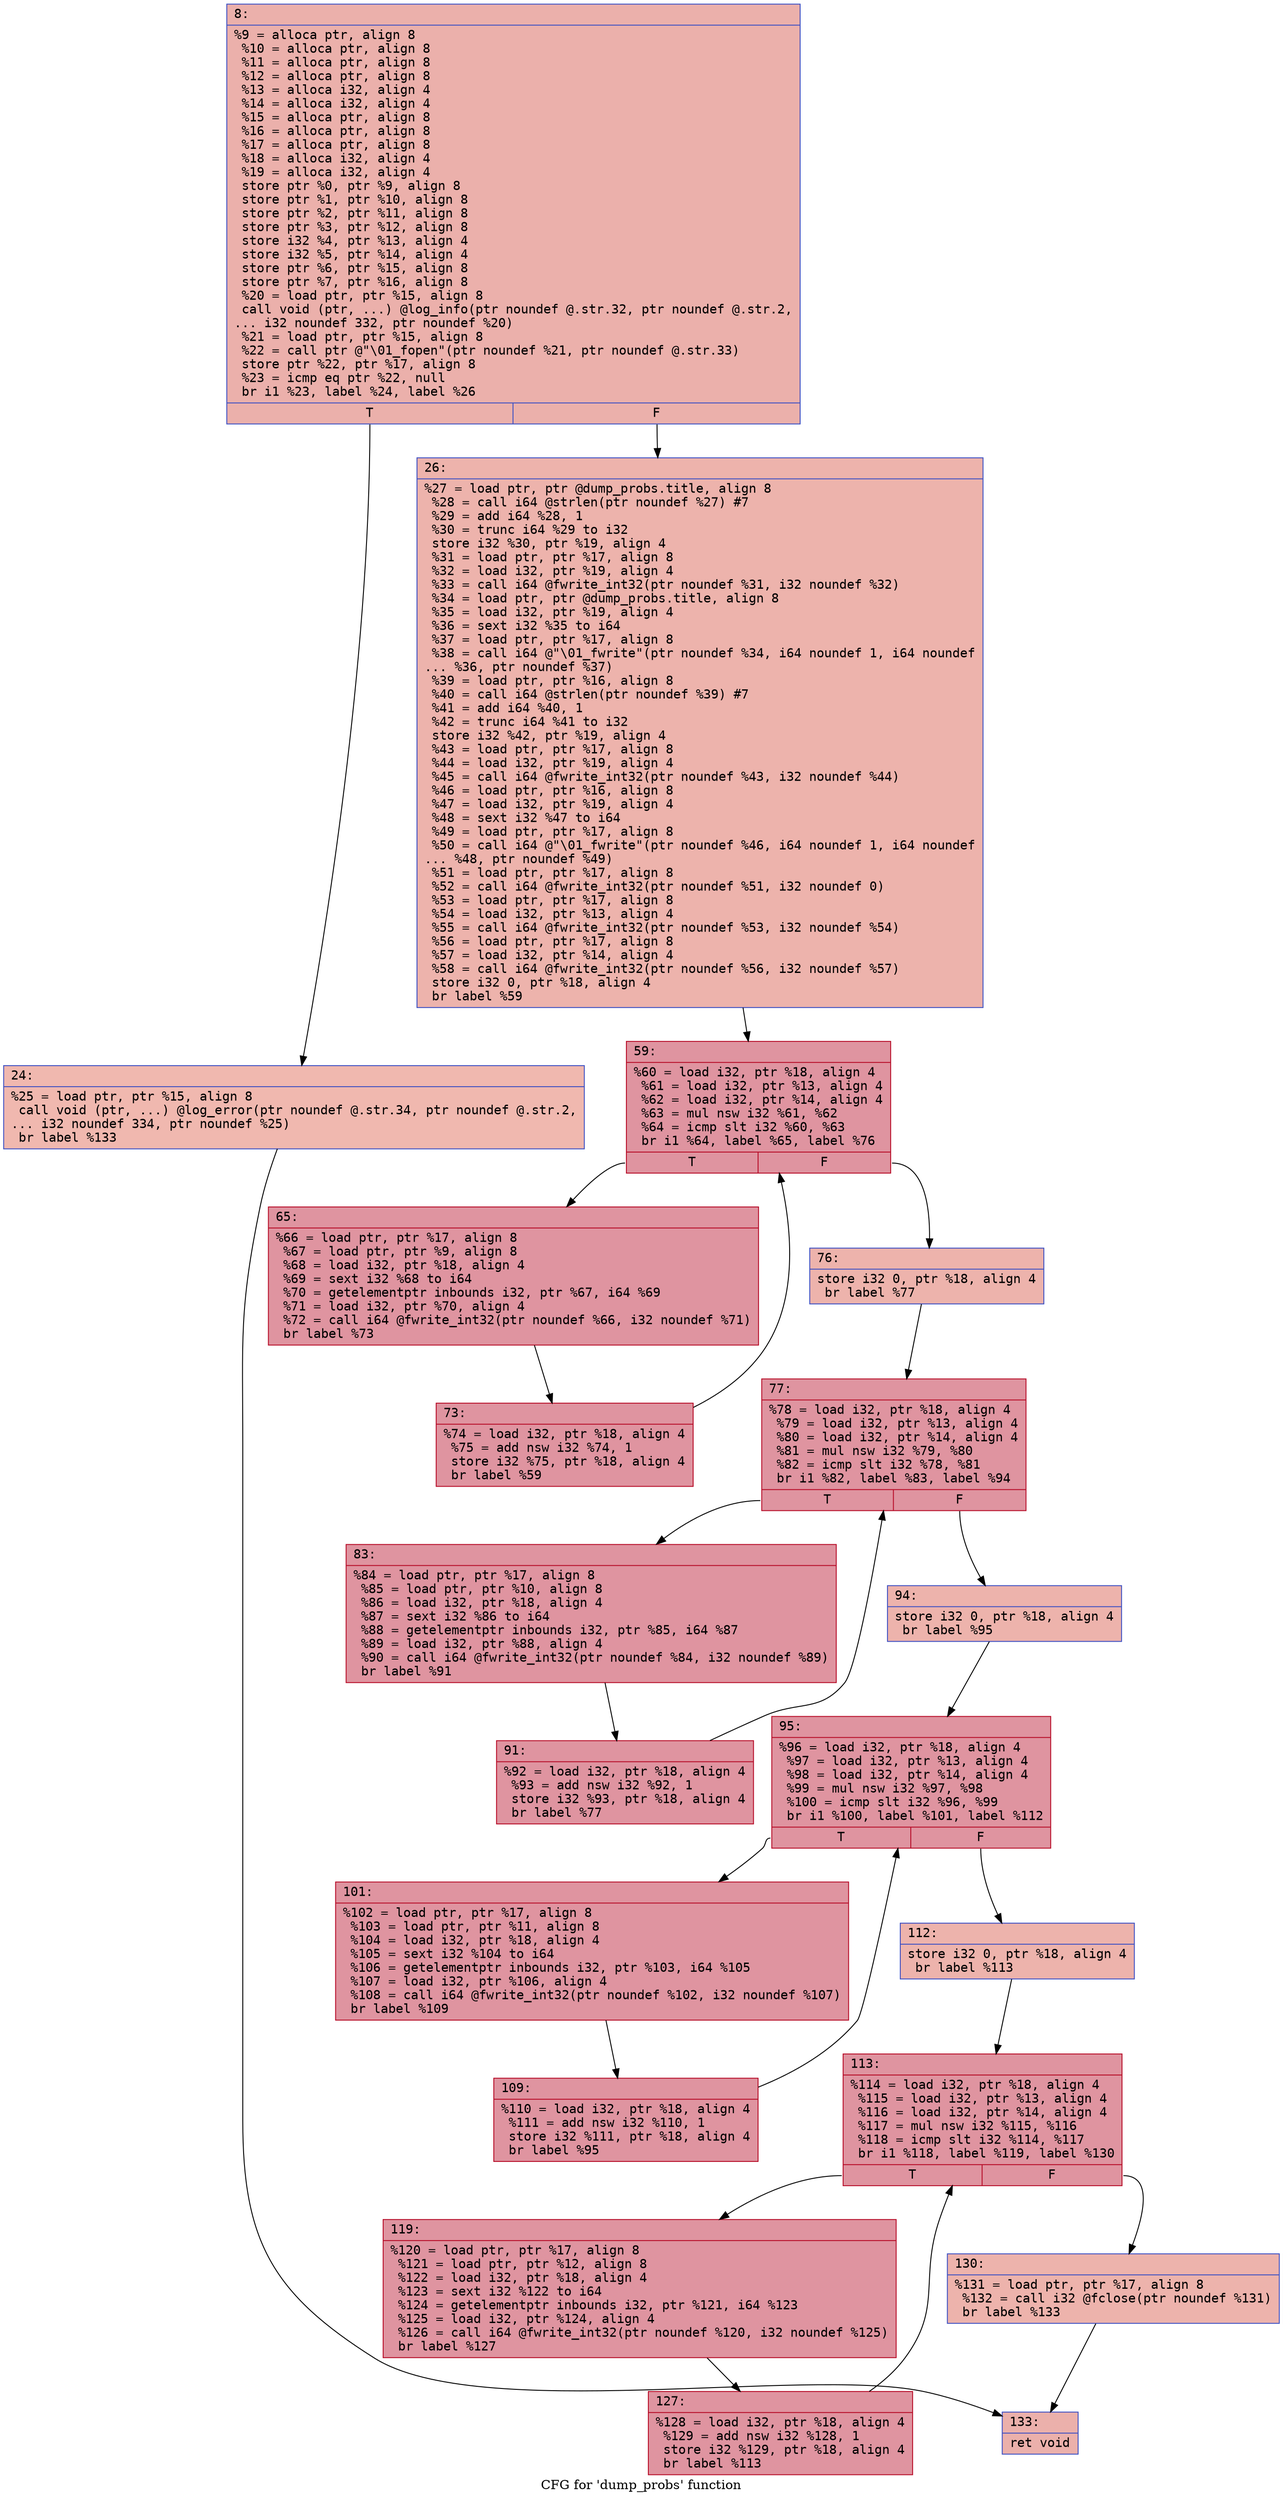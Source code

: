digraph "CFG for 'dump_probs' function" {
	label="CFG for 'dump_probs' function";

	Node0x600000ff1900 [shape=record,color="#3d50c3ff", style=filled, fillcolor="#d24b4070" fontname="Courier",label="{8:\l|  %9 = alloca ptr, align 8\l  %10 = alloca ptr, align 8\l  %11 = alloca ptr, align 8\l  %12 = alloca ptr, align 8\l  %13 = alloca i32, align 4\l  %14 = alloca i32, align 4\l  %15 = alloca ptr, align 8\l  %16 = alloca ptr, align 8\l  %17 = alloca ptr, align 8\l  %18 = alloca i32, align 4\l  %19 = alloca i32, align 4\l  store ptr %0, ptr %9, align 8\l  store ptr %1, ptr %10, align 8\l  store ptr %2, ptr %11, align 8\l  store ptr %3, ptr %12, align 8\l  store i32 %4, ptr %13, align 4\l  store i32 %5, ptr %14, align 4\l  store ptr %6, ptr %15, align 8\l  store ptr %7, ptr %16, align 8\l  %20 = load ptr, ptr %15, align 8\l  call void (ptr, ...) @log_info(ptr noundef @.str.32, ptr noundef @.str.2,\l... i32 noundef 332, ptr noundef %20)\l  %21 = load ptr, ptr %15, align 8\l  %22 = call ptr @\"\\01_fopen\"(ptr noundef %21, ptr noundef @.str.33)\l  store ptr %22, ptr %17, align 8\l  %23 = icmp eq ptr %22, null\l  br i1 %23, label %24, label %26\l|{<s0>T|<s1>F}}"];
	Node0x600000ff1900:s0 -> Node0x600000ff1d10[tooltip="8 -> 24\nProbability 37.50%" ];
	Node0x600000ff1900:s1 -> Node0x600000ff1d60[tooltip="8 -> 26\nProbability 62.50%" ];
	Node0x600000ff1d10 [shape=record,color="#3d50c3ff", style=filled, fillcolor="#dc5d4a70" fontname="Courier",label="{24:\l|  %25 = load ptr, ptr %15, align 8\l  call void (ptr, ...) @log_error(ptr noundef @.str.34, ptr noundef @.str.2,\l... i32 noundef 334, ptr noundef %25)\l  br label %133\l}"];
	Node0x600000ff1d10 -> Node0x600000ff22b0[tooltip="24 -> 133\nProbability 100.00%" ];
	Node0x600000ff1d60 [shape=record,color="#3d50c3ff", style=filled, fillcolor="#d6524470" fontname="Courier",label="{26:\l|  %27 = load ptr, ptr @dump_probs.title, align 8\l  %28 = call i64 @strlen(ptr noundef %27) #7\l  %29 = add i64 %28, 1\l  %30 = trunc i64 %29 to i32\l  store i32 %30, ptr %19, align 4\l  %31 = load ptr, ptr %17, align 8\l  %32 = load i32, ptr %19, align 4\l  %33 = call i64 @fwrite_int32(ptr noundef %31, i32 noundef %32)\l  %34 = load ptr, ptr @dump_probs.title, align 8\l  %35 = load i32, ptr %19, align 4\l  %36 = sext i32 %35 to i64\l  %37 = load ptr, ptr %17, align 8\l  %38 = call i64 @\"\\01_fwrite\"(ptr noundef %34, i64 noundef 1, i64 noundef\l... %36, ptr noundef %37)\l  %39 = load ptr, ptr %16, align 8\l  %40 = call i64 @strlen(ptr noundef %39) #7\l  %41 = add i64 %40, 1\l  %42 = trunc i64 %41 to i32\l  store i32 %42, ptr %19, align 4\l  %43 = load ptr, ptr %17, align 8\l  %44 = load i32, ptr %19, align 4\l  %45 = call i64 @fwrite_int32(ptr noundef %43, i32 noundef %44)\l  %46 = load ptr, ptr %16, align 8\l  %47 = load i32, ptr %19, align 4\l  %48 = sext i32 %47 to i64\l  %49 = load ptr, ptr %17, align 8\l  %50 = call i64 @\"\\01_fwrite\"(ptr noundef %46, i64 noundef 1, i64 noundef\l... %48, ptr noundef %49)\l  %51 = load ptr, ptr %17, align 8\l  %52 = call i64 @fwrite_int32(ptr noundef %51, i32 noundef 0)\l  %53 = load ptr, ptr %17, align 8\l  %54 = load i32, ptr %13, align 4\l  %55 = call i64 @fwrite_int32(ptr noundef %53, i32 noundef %54)\l  %56 = load ptr, ptr %17, align 8\l  %57 = load i32, ptr %14, align 4\l  %58 = call i64 @fwrite_int32(ptr noundef %56, i32 noundef %57)\l  store i32 0, ptr %18, align 4\l  br label %59\l}"];
	Node0x600000ff1d60 -> Node0x600000ff1db0[tooltip="26 -> 59\nProbability 100.00%" ];
	Node0x600000ff1db0 [shape=record,color="#b70d28ff", style=filled, fillcolor="#b70d2870" fontname="Courier",label="{59:\l|  %60 = load i32, ptr %18, align 4\l  %61 = load i32, ptr %13, align 4\l  %62 = load i32, ptr %14, align 4\l  %63 = mul nsw i32 %61, %62\l  %64 = icmp slt i32 %60, %63\l  br i1 %64, label %65, label %76\l|{<s0>T|<s1>F}}"];
	Node0x600000ff1db0:s0 -> Node0x600000ff1e00[tooltip="59 -> 65\nProbability 96.88%" ];
	Node0x600000ff1db0:s1 -> Node0x600000ff1ea0[tooltip="59 -> 76\nProbability 3.12%" ];
	Node0x600000ff1e00 [shape=record,color="#b70d28ff", style=filled, fillcolor="#b70d2870" fontname="Courier",label="{65:\l|  %66 = load ptr, ptr %17, align 8\l  %67 = load ptr, ptr %9, align 8\l  %68 = load i32, ptr %18, align 4\l  %69 = sext i32 %68 to i64\l  %70 = getelementptr inbounds i32, ptr %67, i64 %69\l  %71 = load i32, ptr %70, align 4\l  %72 = call i64 @fwrite_int32(ptr noundef %66, i32 noundef %71)\l  br label %73\l}"];
	Node0x600000ff1e00 -> Node0x600000ff1e50[tooltip="65 -> 73\nProbability 100.00%" ];
	Node0x600000ff1e50 [shape=record,color="#b70d28ff", style=filled, fillcolor="#b70d2870" fontname="Courier",label="{73:\l|  %74 = load i32, ptr %18, align 4\l  %75 = add nsw i32 %74, 1\l  store i32 %75, ptr %18, align 4\l  br label %59\l}"];
	Node0x600000ff1e50 -> Node0x600000ff1db0[tooltip="73 -> 59\nProbability 100.00%" ];
	Node0x600000ff1ea0 [shape=record,color="#3d50c3ff", style=filled, fillcolor="#d6524470" fontname="Courier",label="{76:\l|  store i32 0, ptr %18, align 4\l  br label %77\l}"];
	Node0x600000ff1ea0 -> Node0x600000ff1ef0[tooltip="76 -> 77\nProbability 100.00%" ];
	Node0x600000ff1ef0 [shape=record,color="#b70d28ff", style=filled, fillcolor="#b70d2870" fontname="Courier",label="{77:\l|  %78 = load i32, ptr %18, align 4\l  %79 = load i32, ptr %13, align 4\l  %80 = load i32, ptr %14, align 4\l  %81 = mul nsw i32 %79, %80\l  %82 = icmp slt i32 %78, %81\l  br i1 %82, label %83, label %94\l|{<s0>T|<s1>F}}"];
	Node0x600000ff1ef0:s0 -> Node0x600000ff1f40[tooltip="77 -> 83\nProbability 96.88%" ];
	Node0x600000ff1ef0:s1 -> Node0x600000ff1fe0[tooltip="77 -> 94\nProbability 3.12%" ];
	Node0x600000ff1f40 [shape=record,color="#b70d28ff", style=filled, fillcolor="#b70d2870" fontname="Courier",label="{83:\l|  %84 = load ptr, ptr %17, align 8\l  %85 = load ptr, ptr %10, align 8\l  %86 = load i32, ptr %18, align 4\l  %87 = sext i32 %86 to i64\l  %88 = getelementptr inbounds i32, ptr %85, i64 %87\l  %89 = load i32, ptr %88, align 4\l  %90 = call i64 @fwrite_int32(ptr noundef %84, i32 noundef %89)\l  br label %91\l}"];
	Node0x600000ff1f40 -> Node0x600000ff1f90[tooltip="83 -> 91\nProbability 100.00%" ];
	Node0x600000ff1f90 [shape=record,color="#b70d28ff", style=filled, fillcolor="#b70d2870" fontname="Courier",label="{91:\l|  %92 = load i32, ptr %18, align 4\l  %93 = add nsw i32 %92, 1\l  store i32 %93, ptr %18, align 4\l  br label %77\l}"];
	Node0x600000ff1f90 -> Node0x600000ff1ef0[tooltip="91 -> 77\nProbability 100.00%" ];
	Node0x600000ff1fe0 [shape=record,color="#3d50c3ff", style=filled, fillcolor="#d6524470" fontname="Courier",label="{94:\l|  store i32 0, ptr %18, align 4\l  br label %95\l}"];
	Node0x600000ff1fe0 -> Node0x600000ff2030[tooltip="94 -> 95\nProbability 100.00%" ];
	Node0x600000ff2030 [shape=record,color="#b70d28ff", style=filled, fillcolor="#b70d2870" fontname="Courier",label="{95:\l|  %96 = load i32, ptr %18, align 4\l  %97 = load i32, ptr %13, align 4\l  %98 = load i32, ptr %14, align 4\l  %99 = mul nsw i32 %97, %98\l  %100 = icmp slt i32 %96, %99\l  br i1 %100, label %101, label %112\l|{<s0>T|<s1>F}}"];
	Node0x600000ff2030:s0 -> Node0x600000ff2080[tooltip="95 -> 101\nProbability 96.88%" ];
	Node0x600000ff2030:s1 -> Node0x600000ff2120[tooltip="95 -> 112\nProbability 3.12%" ];
	Node0x600000ff2080 [shape=record,color="#b70d28ff", style=filled, fillcolor="#b70d2870" fontname="Courier",label="{101:\l|  %102 = load ptr, ptr %17, align 8\l  %103 = load ptr, ptr %11, align 8\l  %104 = load i32, ptr %18, align 4\l  %105 = sext i32 %104 to i64\l  %106 = getelementptr inbounds i32, ptr %103, i64 %105\l  %107 = load i32, ptr %106, align 4\l  %108 = call i64 @fwrite_int32(ptr noundef %102, i32 noundef %107)\l  br label %109\l}"];
	Node0x600000ff2080 -> Node0x600000ff20d0[tooltip="101 -> 109\nProbability 100.00%" ];
	Node0x600000ff20d0 [shape=record,color="#b70d28ff", style=filled, fillcolor="#b70d2870" fontname="Courier",label="{109:\l|  %110 = load i32, ptr %18, align 4\l  %111 = add nsw i32 %110, 1\l  store i32 %111, ptr %18, align 4\l  br label %95\l}"];
	Node0x600000ff20d0 -> Node0x600000ff2030[tooltip="109 -> 95\nProbability 100.00%" ];
	Node0x600000ff2120 [shape=record,color="#3d50c3ff", style=filled, fillcolor="#d6524470" fontname="Courier",label="{112:\l|  store i32 0, ptr %18, align 4\l  br label %113\l}"];
	Node0x600000ff2120 -> Node0x600000ff2170[tooltip="112 -> 113\nProbability 100.00%" ];
	Node0x600000ff2170 [shape=record,color="#b70d28ff", style=filled, fillcolor="#b70d2870" fontname="Courier",label="{113:\l|  %114 = load i32, ptr %18, align 4\l  %115 = load i32, ptr %13, align 4\l  %116 = load i32, ptr %14, align 4\l  %117 = mul nsw i32 %115, %116\l  %118 = icmp slt i32 %114, %117\l  br i1 %118, label %119, label %130\l|{<s0>T|<s1>F}}"];
	Node0x600000ff2170:s0 -> Node0x600000ff21c0[tooltip="113 -> 119\nProbability 96.88%" ];
	Node0x600000ff2170:s1 -> Node0x600000ff2260[tooltip="113 -> 130\nProbability 3.12%" ];
	Node0x600000ff21c0 [shape=record,color="#b70d28ff", style=filled, fillcolor="#b70d2870" fontname="Courier",label="{119:\l|  %120 = load ptr, ptr %17, align 8\l  %121 = load ptr, ptr %12, align 8\l  %122 = load i32, ptr %18, align 4\l  %123 = sext i32 %122 to i64\l  %124 = getelementptr inbounds i32, ptr %121, i64 %123\l  %125 = load i32, ptr %124, align 4\l  %126 = call i64 @fwrite_int32(ptr noundef %120, i32 noundef %125)\l  br label %127\l}"];
	Node0x600000ff21c0 -> Node0x600000ff2210[tooltip="119 -> 127\nProbability 100.00%" ];
	Node0x600000ff2210 [shape=record,color="#b70d28ff", style=filled, fillcolor="#b70d2870" fontname="Courier",label="{127:\l|  %128 = load i32, ptr %18, align 4\l  %129 = add nsw i32 %128, 1\l  store i32 %129, ptr %18, align 4\l  br label %113\l}"];
	Node0x600000ff2210 -> Node0x600000ff2170[tooltip="127 -> 113\nProbability 100.00%" ];
	Node0x600000ff2260 [shape=record,color="#3d50c3ff", style=filled, fillcolor="#d6524470" fontname="Courier",label="{130:\l|  %131 = load ptr, ptr %17, align 8\l  %132 = call i32 @fclose(ptr noundef %131)\l  br label %133\l}"];
	Node0x600000ff2260 -> Node0x600000ff22b0[tooltip="130 -> 133\nProbability 100.00%" ];
	Node0x600000ff22b0 [shape=record,color="#3d50c3ff", style=filled, fillcolor="#d24b4070" fontname="Courier",label="{133:\l|  ret void\l}"];
}
